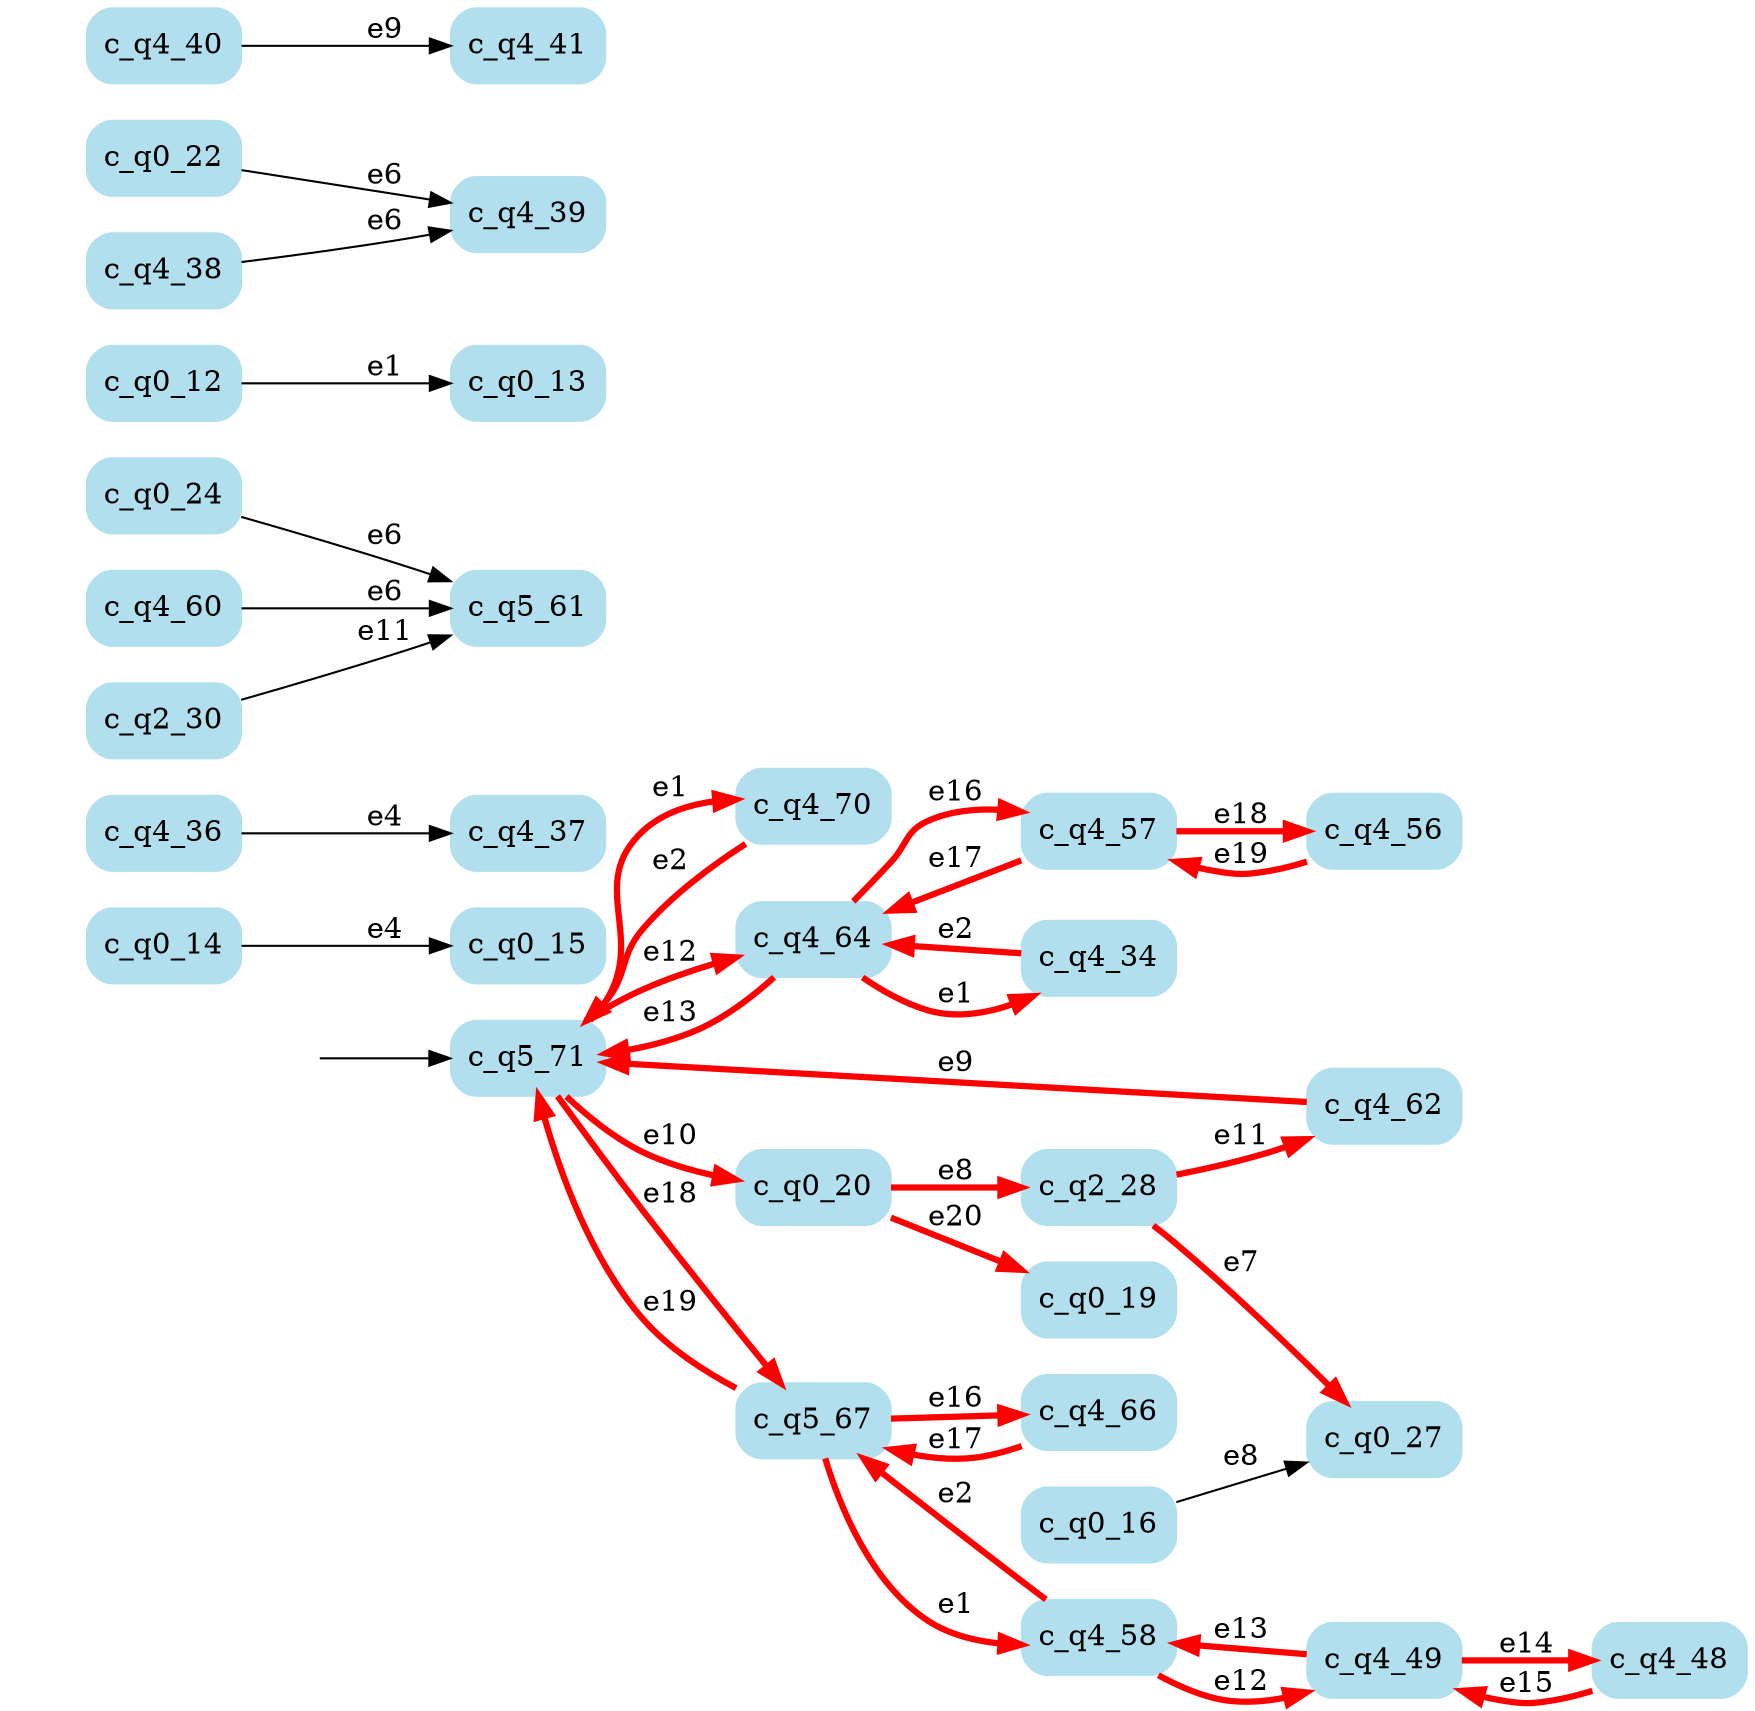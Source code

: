 digraph G {

	rankdir = LR;

	start_c_q5_71[style=invisible];

	node[shape=box, style="rounded, filled", color=lightblue2];

	c_q0_15[label="c_q0_15"];
	c_q0_16[label="c_q0_16"];
	c_q4_36[label="c_q4_36"];
	c_q0_19[label="c_q0_19"];
	c_q4_48[label="c_q4_48"];
	c_q4_66[label="c_q4_66"];
	c_q5_61[label="c_q5_61"];
	c_q0_27[label="c_q0_27"];
	c_q4_70[label="c_q4_70"];
	c_q0_13[label="c_q0_13"];
	c_q0_22[label="c_q0_22"];
	c_q4_64[label="c_q4_64"];
	c_q4_57[label="c_q4_57"];
	c_q0_20[label="c_q0_20"];
	c_q4_37[label="c_q4_37"];
	c_q4_58[label="c_q4_58"];
	c_q4_39[label="c_q4_39"];
	c_q0_24[label="c_q0_24"];
	c_q4_38[label="c_q4_38"];
	c_q0_12[label="c_q0_12"];
	c_q4_60[label="c_q4_60"];
	c_q4_34[label="c_q4_34"];
	c_q4_62[label="c_q4_62"];
	c_q4_41[label="c_q4_41"];
	c_q4_56[label="c_q4_56"];
	c_q2_30[label="c_q2_30"];
	c_q5_71[label="c_q5_71"];
	c_q2_28[label="c_q2_28"];
	c_q5_67[label="c_q5_67"];
	c_q4_49[label="c_q4_49"];
	c_q0_14[label="c_q0_14"];
	c_q4_40[label="c_q4_40"];

	start_c_q5_71 -> c_q5_71;
	c_q5_71 -> c_q5_67[label="e18", penwidth=3, color=red];
	c_q5_67 -> c_q5_71[label="e19", penwidth=3, color=red];
	c_q5_71 -> c_q0_20[label="e10", penwidth=3, color=red];
	c_q5_67 -> c_q4_58[label="e1", penwidth=3, color=red];
	c_q5_71 -> c_q4_64[label="e12", penwidth=3, color=red];
	c_q5_67 -> c_q4_66[label="e16", penwidth=3, color=red];
	c_q0_12 -> c_q0_13[label="e1"];
	c_q0_14 -> c_q0_15[label="e4"];
	c_q0_16 -> c_q0_27[label="e8"];
	c_q0_20 -> c_q0_19[label="e20", penwidth=3, color=red];
	c_q0_20 -> c_q2_28[label="e8", penwidth=3, color=red];
	c_q0_22 -> c_q4_39[label="e6"];
	c_q0_24 -> c_q5_61[label="e6"];
	c_q2_28 -> c_q0_27[label="e7", penwidth=3, color=red];
	c_q2_28 -> c_q4_62[label="e11", penwidth=3, color=red];
	c_q2_30 -> c_q5_61[label="e11"];
	c_q4_64 -> c_q4_34[label="e1", penwidth=3, color=red];
	c_q4_34 -> c_q4_64[label="e2", penwidth=3, color=red];
	c_q4_36 -> c_q4_37[label="e4"];
	c_q4_38 -> c_q4_39[label="e6"];
	c_q4_40 -> c_q4_41[label="e9"];
	c_q4_58 -> c_q4_49[label="e12", penwidth=3, color=red];
	c_q4_49 -> c_q4_58[label="e13", penwidth=3, color=red];
	c_q4_49 -> c_q4_48[label="e14", penwidth=3, color=red];
	c_q4_48 -> c_q4_49[label="e15", penwidth=3, color=red];
	c_q4_64 -> c_q4_57[label="e16", penwidth=3, color=red];
	c_q4_57 -> c_q4_64[label="e17", penwidth=3, color=red];
	c_q4_57 -> c_q4_56[label="e18", penwidth=3, color=red];
	c_q4_56 -> c_q4_57[label="e19", penwidth=3, color=red];
	c_q4_58 -> c_q5_67[label="e2", penwidth=3, color=red];
	c_q4_60 -> c_q5_61[label="e6"];
	c_q4_62 -> c_q5_71[label="e9", penwidth=3, color=red];
	c_q4_64 -> c_q5_71[label="e13", penwidth=3, color=red];
	c_q4_66 -> c_q5_67[label="e17", penwidth=3, color=red];
	c_q5_71 -> c_q4_70[label="e1", penwidth=3, color=red];
	c_q4_70 -> c_q5_71[label="e2", penwidth=3, color=red];

}
